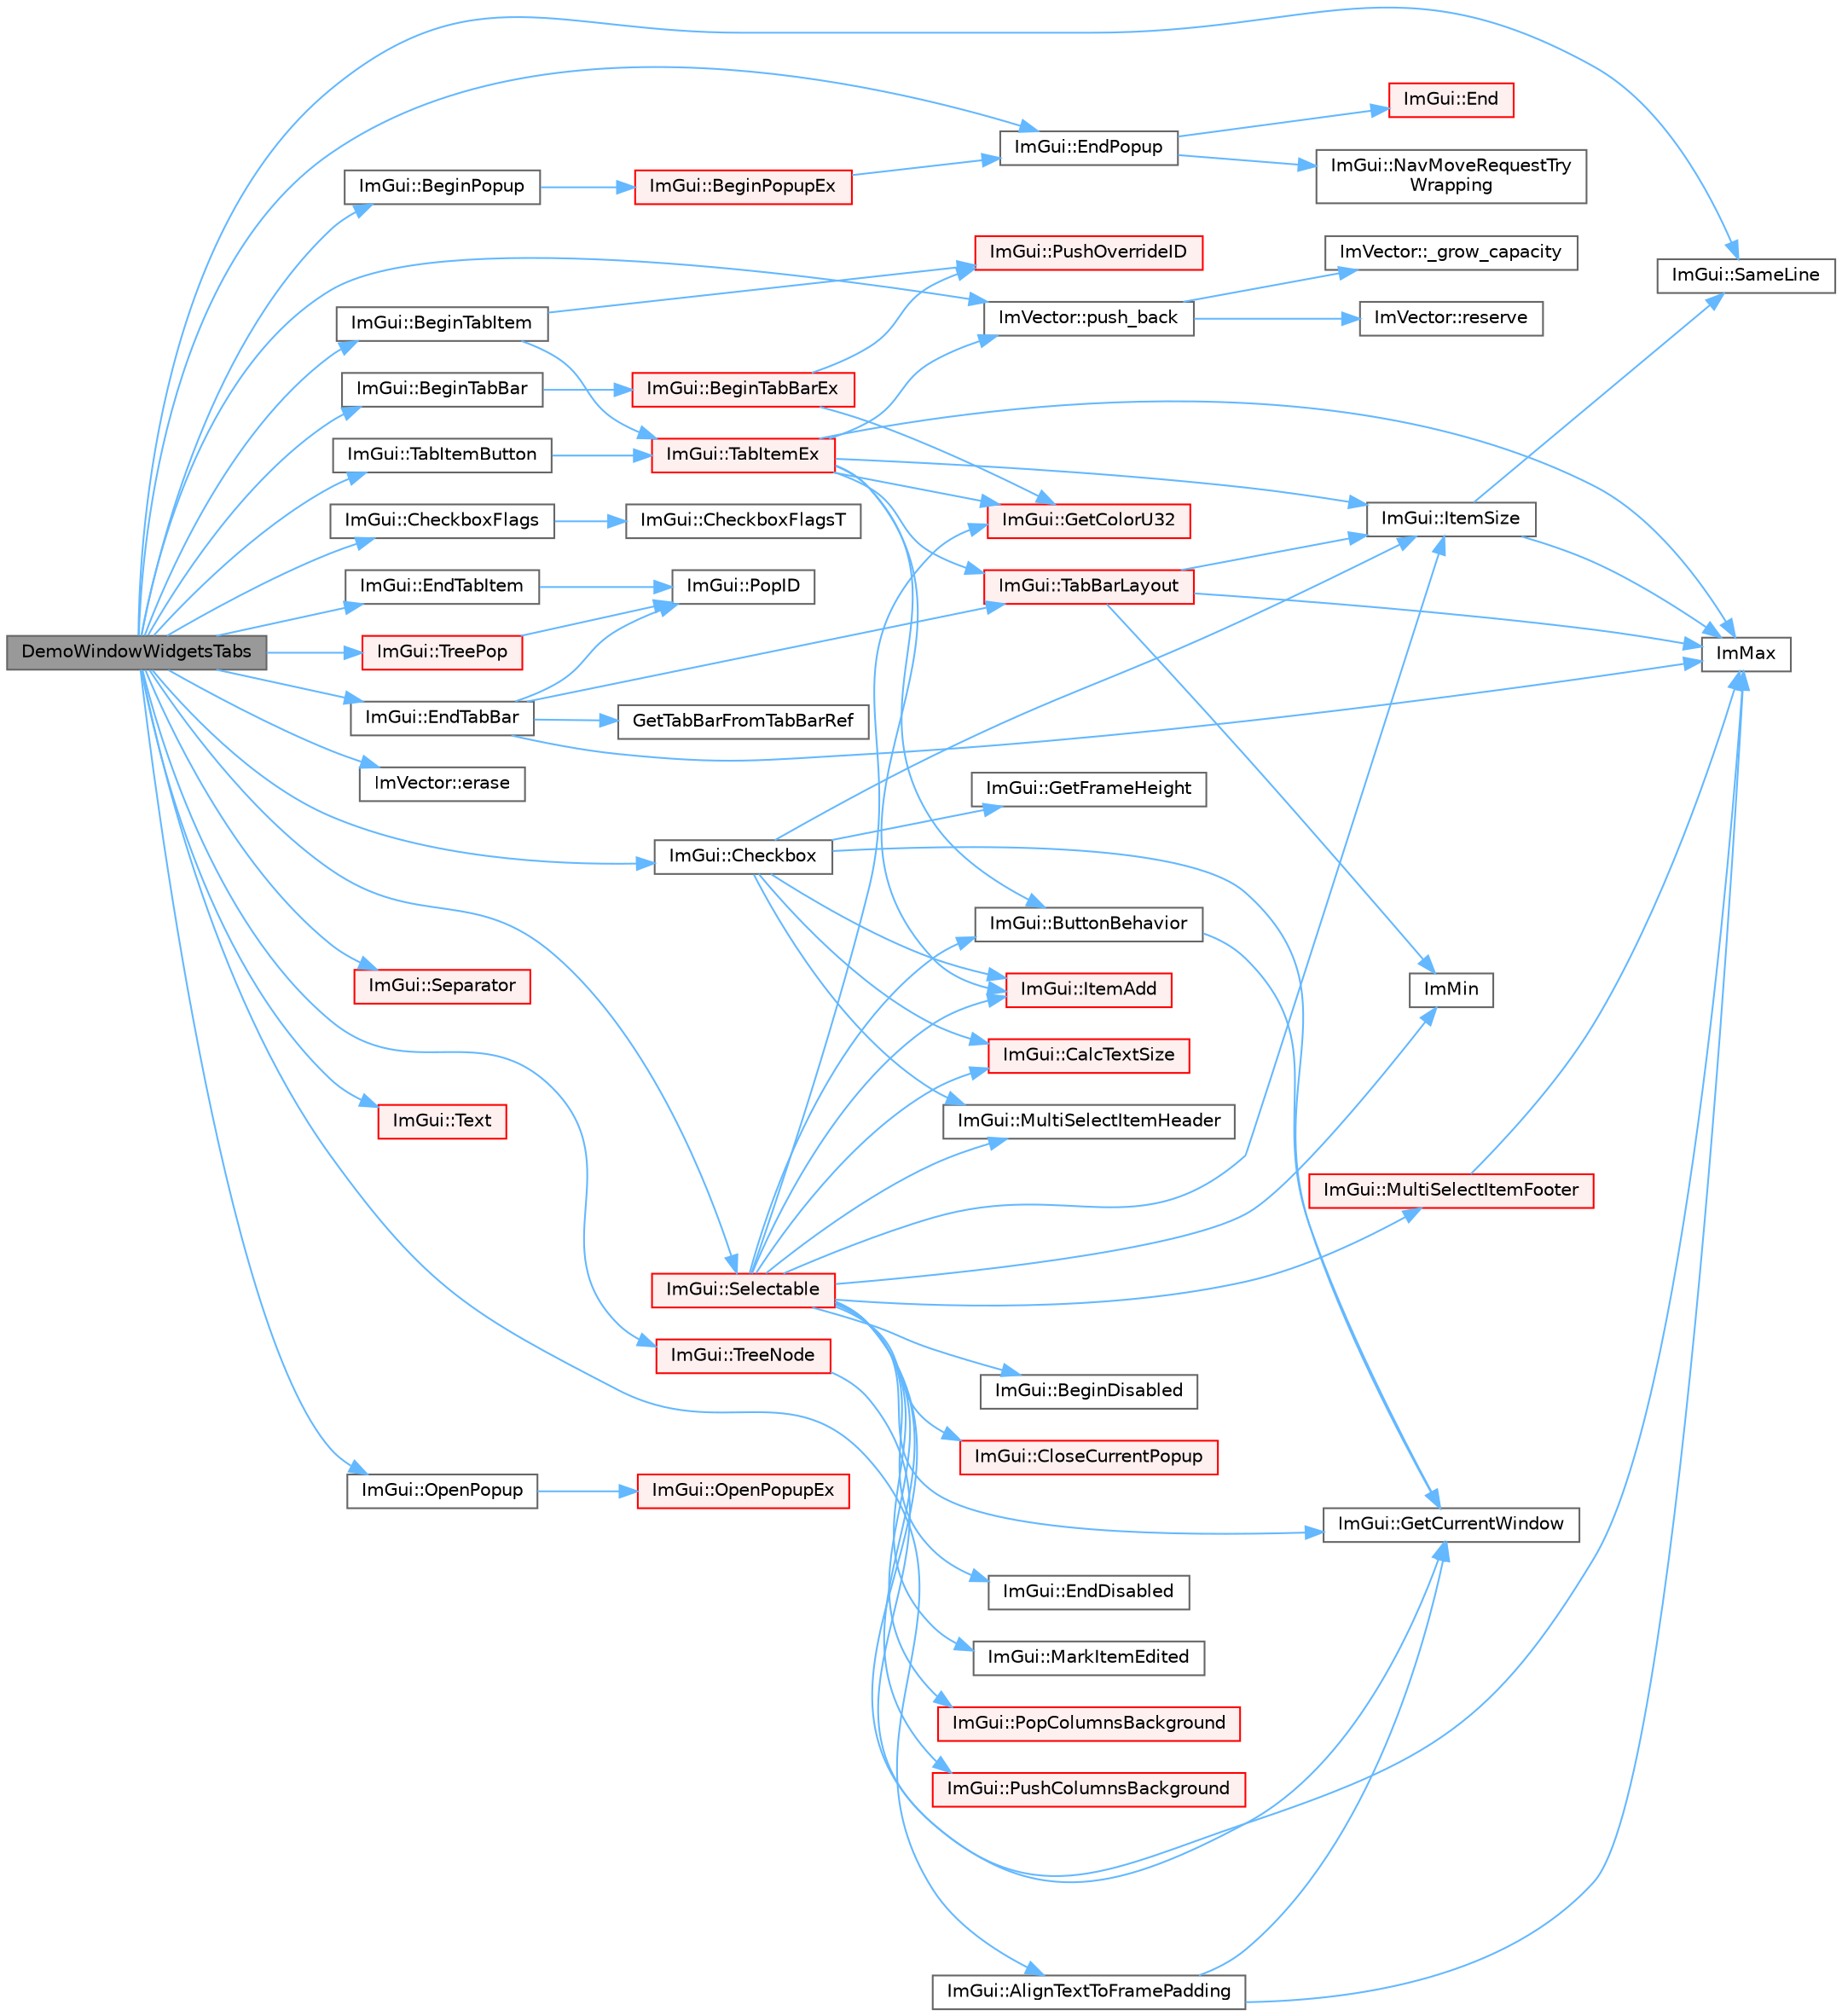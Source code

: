 digraph "DemoWindowWidgetsTabs"
{
 // LATEX_PDF_SIZE
  bgcolor="transparent";
  edge [fontname=Helvetica,fontsize=10,labelfontname=Helvetica,labelfontsize=10];
  node [fontname=Helvetica,fontsize=10,shape=box,height=0.2,width=0.4];
  rankdir="LR";
  Node1 [id="Node000001",label="DemoWindowWidgetsTabs",height=0.2,width=0.4,color="gray40", fillcolor="grey60", style="filled", fontcolor="black",tooltip=" "];
  Node1 -> Node2 [id="edge1_Node000001_Node000002",color="steelblue1",style="solid",tooltip=" "];
  Node2 [id="Node000002",label="ImGui::AlignTextToFramePadding",height=0.2,width=0.4,color="grey40", fillcolor="white", style="filled",URL="$namespace_im_gui.html#ae14be3a3bec106de7c91aaa2a9a558a1",tooltip=" "];
  Node2 -> Node3 [id="edge2_Node000002_Node000003",color="steelblue1",style="solid",tooltip=" "];
  Node3 [id="Node000003",label="ImGui::GetCurrentWindow",height=0.2,width=0.4,color="grey40", fillcolor="white", style="filled",URL="$namespace_im_gui.html#ac452417b5004ca16a814a72cff153526",tooltip=" "];
  Node2 -> Node4 [id="edge3_Node000002_Node000004",color="steelblue1",style="solid",tooltip=" "];
  Node4 [id="Node000004",label="ImMax",height=0.2,width=0.4,color="grey40", fillcolor="white", style="filled",URL="$imgui__internal_8h.html#a7667efd95147d0422f140917c71a9226",tooltip=" "];
  Node1 -> Node5 [id="edge4_Node000001_Node000005",color="steelblue1",style="solid",tooltip=" "];
  Node5 [id="Node000005",label="ImGui::BeginPopup",height=0.2,width=0.4,color="grey40", fillcolor="white", style="filled",URL="$namespace_im_gui.html#a10e213926d8ca212266bc5fbded1e026",tooltip=" "];
  Node5 -> Node6 [id="edge5_Node000005_Node000006",color="steelblue1",style="solid",tooltip=" "];
  Node6 [id="Node000006",label="ImGui::BeginPopupEx",height=0.2,width=0.4,color="red", fillcolor="#FFF0F0", style="filled",URL="$namespace_im_gui.html#a9bb87665314f24d473daefd570d43db1",tooltip=" "];
  Node6 -> Node247 [id="edge6_Node000006_Node000247",color="steelblue1",style="solid",tooltip=" "];
  Node247 [id="Node000247",label="ImGui::EndPopup",height=0.2,width=0.4,color="grey40", fillcolor="white", style="filled",URL="$namespace_im_gui.html#aa6a9b5696f2ea7eed7683425fc77b8f2",tooltip=" "];
  Node247 -> Node88 [id="edge7_Node000247_Node000088",color="steelblue1",style="solid",tooltip=" "];
  Node88 [id="Node000088",label="ImGui::End",height=0.2,width=0.4,color="red", fillcolor="#FFF0F0", style="filled",URL="$namespace_im_gui.html#a5479d93794a004c67ceb6d13f37c8254",tooltip=" "];
  Node247 -> Node205 [id="edge8_Node000247_Node000205",color="steelblue1",style="solid",tooltip=" "];
  Node205 [id="Node000205",label="ImGui::NavMoveRequestTry\lWrapping",height=0.2,width=0.4,color="grey40", fillcolor="white", style="filled",URL="$namespace_im_gui.html#a95a9a1a5411cccb918fc29a0b0d3f953",tooltip=" "];
  Node1 -> Node517 [id="edge9_Node000001_Node000517",color="steelblue1",style="solid",tooltip=" "];
  Node517 [id="Node000517",label="ImGui::BeginTabBar",height=0.2,width=0.4,color="grey40", fillcolor="white", style="filled",URL="$namespace_im_gui.html#ab930db04eeff13f78ae76382c52db7eb",tooltip=" "];
  Node517 -> Node518 [id="edge10_Node000517_Node000518",color="steelblue1",style="solid",tooltip=" "];
  Node518 [id="Node000518",label="ImGui::BeginTabBarEx",height=0.2,width=0.4,color="red", fillcolor="#FFF0F0", style="filled",URL="$namespace_im_gui.html#ae630dd2237aa12e9a306af817d8996c3",tooltip=" "];
  Node518 -> Node91 [id="edge11_Node000518_Node000091",color="steelblue1",style="solid",tooltip=" "];
  Node91 [id="Node000091",label="ImGui::GetColorU32",height=0.2,width=0.4,color="red", fillcolor="#FFF0F0", style="filled",URL="$namespace_im_gui.html#a0de2d9bd347d9866511eb8d014e62556",tooltip=" "];
  Node518 -> Node520 [id="edge12_Node000518_Node000520",color="steelblue1",style="solid",tooltip=" "];
  Node520 [id="Node000520",label="ImGui::PushOverrideID",height=0.2,width=0.4,color="red", fillcolor="#FFF0F0", style="filled",URL="$namespace_im_gui.html#acff64eb876d279cfe1cc6129ccd19930",tooltip=" "];
  Node1 -> Node522 [id="edge13_Node000001_Node000522",color="steelblue1",style="solid",tooltip=" "];
  Node522 [id="Node000522",label="ImGui::BeginTabItem",height=0.2,width=0.4,color="grey40", fillcolor="white", style="filled",URL="$namespace_im_gui.html#a4cee1ccc9018a298cfff90a704bde8ca",tooltip=" "];
  Node522 -> Node520 [id="edge14_Node000522_Node000520",color="steelblue1",style="solid",tooltip=" "];
  Node522 -> Node523 [id="edge15_Node000522_Node000523",color="steelblue1",style="solid",tooltip=" "];
  Node523 [id="Node000523",label="ImGui::TabItemEx",height=0.2,width=0.4,color="red", fillcolor="#FFF0F0", style="filled",URL="$namespace_im_gui.html#a4e0986fc689e7855cd9a9099dc87dac5",tooltip=" "];
  Node523 -> Node90 [id="edge16_Node000523_Node000090",color="steelblue1",style="solid",tooltip=" "];
  Node90 [id="Node000090",label="ImGui::ButtonBehavior",height=0.2,width=0.4,color="grey40", fillcolor="white", style="filled",URL="$namespace_im_gui.html#a65a4f18b1bc8ce0f351687922089f374",tooltip=" "];
  Node90 -> Node3 [id="edge17_Node000090_Node000003",color="steelblue1",style="solid",tooltip=" "];
  Node523 -> Node91 [id="edge18_Node000523_Node000091",color="steelblue1",style="solid",tooltip=" "];
  Node523 -> Node4 [id="edge19_Node000523_Node000004",color="steelblue1",style="solid",tooltip=" "];
  Node523 -> Node113 [id="edge20_Node000523_Node000113",color="steelblue1",style="solid",tooltip=" "];
  Node113 [id="Node000113",label="ImGui::ItemAdd",height=0.2,width=0.4,color="red", fillcolor="#FFF0F0", style="filled",URL="$namespace_im_gui.html#a0c2ccafc8d403c02a6590ac21157b9ac",tooltip=" "];
  Node523 -> Node174 [id="edge21_Node000523_Node000174",color="steelblue1",style="solid",tooltip=" "];
  Node174 [id="Node000174",label="ImGui::ItemSize",height=0.2,width=0.4,color="grey40", fillcolor="white", style="filled",URL="$namespace_im_gui.html#a4b5818a652d943ea54e0cec9fb3943d7",tooltip=" "];
  Node174 -> Node4 [id="edge22_Node000174_Node000004",color="steelblue1",style="solid",tooltip=" "];
  Node174 -> Node175 [id="edge23_Node000174_Node000175",color="steelblue1",style="solid",tooltip=" "];
  Node175 [id="Node000175",label="ImGui::SameLine",height=0.2,width=0.4,color="grey40", fillcolor="white", style="filled",URL="$namespace_im_gui.html#addd433eb3aae59119e341e80db474f66",tooltip=" "];
  Node523 -> Node101 [id="edge24_Node000523_Node000101",color="steelblue1",style="solid",tooltip=" "];
  Node101 [id="Node000101",label="ImVector::push_back",height=0.2,width=0.4,color="grey40", fillcolor="white", style="filled",URL="$struct_im_vector.html#aab5df48e0711a48bd12f3206e08c4108",tooltip=" "];
  Node101 -> Node102 [id="edge25_Node000101_Node000102",color="steelblue1",style="solid",tooltip=" "];
  Node102 [id="Node000102",label="ImVector::_grow_capacity",height=0.2,width=0.4,color="grey40", fillcolor="white", style="filled",URL="$struct_im_vector.html#a3a097635d464b1b70dc7d59996a88b28",tooltip=" "];
  Node101 -> Node103 [id="edge26_Node000101_Node000103",color="steelblue1",style="solid",tooltip=" "];
  Node103 [id="Node000103",label="ImVector::reserve",height=0.2,width=0.4,color="grey40", fillcolor="white", style="filled",URL="$struct_im_vector.html#a0f14f5736c3372157856eebb67123b75",tooltip=" "];
  Node523 -> Node209 [id="edge27_Node000523_Node000209",color="steelblue1",style="solid",tooltip=" "];
  Node209 [id="Node000209",label="ImGui::TabBarLayout",height=0.2,width=0.4,color="red", fillcolor="#FFF0F0", style="filled",URL="$namespace_im_gui.html#a1526bb8d42b3fa38e1c702500d1ff601",tooltip=" "];
  Node209 -> Node4 [id="edge28_Node000209_Node000004",color="steelblue1",style="solid",tooltip=" "];
  Node209 -> Node10 [id="edge29_Node000209_Node000010",color="steelblue1",style="solid",tooltip=" "];
  Node10 [id="Node000010",label="ImMin",height=0.2,width=0.4,color="grey40", fillcolor="white", style="filled",URL="$imgui__internal_8h.html#a7f9d7828066a9d61b5630adcdf4655d3",tooltip=" "];
  Node209 -> Node174 [id="edge30_Node000209_Node000174",color="steelblue1",style="solid",tooltip=" "];
  Node1 -> Node536 [id="edge31_Node000001_Node000536",color="steelblue1",style="solid",tooltip=" "];
  Node536 [id="Node000536",label="ImGui::Checkbox",height=0.2,width=0.4,color="grey40", fillcolor="white", style="filled",URL="$namespace_im_gui.html#a57d73c1d0ef807fef734d91024092027",tooltip=" "];
  Node536 -> Node143 [id="edge32_Node000536_Node000143",color="steelblue1",style="solid",tooltip=" "];
  Node143 [id="Node000143",label="ImGui::CalcTextSize",height=0.2,width=0.4,color="red", fillcolor="#FFF0F0", style="filled",URL="$namespace_im_gui.html#a848b9db6cc4a186751c0ecebcaadc33b",tooltip=" "];
  Node536 -> Node3 [id="edge33_Node000536_Node000003",color="steelblue1",style="solid",tooltip=" "];
  Node536 -> Node225 [id="edge34_Node000536_Node000225",color="steelblue1",style="solid",tooltip=" "];
  Node225 [id="Node000225",label="ImGui::GetFrameHeight",height=0.2,width=0.4,color="grey40", fillcolor="white", style="filled",URL="$namespace_im_gui.html#ae560f17cf3262017cee888d1eb77f294",tooltip=" "];
  Node536 -> Node113 [id="edge35_Node000536_Node000113",color="steelblue1",style="solid",tooltip=" "];
  Node536 -> Node174 [id="edge36_Node000536_Node000174",color="steelblue1",style="solid",tooltip=" "];
  Node536 -> Node288 [id="edge37_Node000536_Node000288",color="steelblue1",style="solid",tooltip=" "];
  Node288 [id="Node000288",label="ImGui::MultiSelectItemHeader",height=0.2,width=0.4,color="grey40", fillcolor="white", style="filled",URL="$namespace_im_gui.html#a42a98da805c3612b26b829e0567fdc0f",tooltip=" "];
  Node1 -> Node537 [id="edge38_Node000001_Node000537",color="steelblue1",style="solid",tooltip=" "];
  Node537 [id="Node000537",label="ImGui::CheckboxFlags",height=0.2,width=0.4,color="grey40", fillcolor="white", style="filled",URL="$namespace_im_gui.html#ab40105d09d9fa234721901da6e196a65",tooltip=" "];
  Node537 -> Node538 [id="edge39_Node000537_Node000538",color="steelblue1",style="solid",tooltip=" "];
  Node538 [id="Node000538",label="ImGui::CheckboxFlagsT",height=0.2,width=0.4,color="grey40", fillcolor="white", style="filled",URL="$namespace_im_gui.html#a7d9caed9bd337c54cf2a9dbdf913db26",tooltip=" "];
  Node1 -> Node247 [id="edge40_Node000001_Node000247",color="steelblue1",style="solid",tooltip=" "];
  Node1 -> Node207 [id="edge41_Node000001_Node000207",color="steelblue1",style="solid",tooltip=" "];
  Node207 [id="Node000207",label="ImGui::EndTabBar",height=0.2,width=0.4,color="grey40", fillcolor="white", style="filled",URL="$namespace_im_gui.html#a864b8ece257d4e30569f0349752ad928",tooltip=" "];
  Node207 -> Node208 [id="edge42_Node000207_Node000208",color="steelblue1",style="solid",tooltip=" "];
  Node208 [id="Node000208",label="GetTabBarFromTabBarRef",height=0.2,width=0.4,color="grey40", fillcolor="white", style="filled",URL="$imgui__widgets_8cpp.html#a6ce8e0ae4534a882c54629a82548bd68",tooltip=" "];
  Node207 -> Node4 [id="edge43_Node000207_Node000004",color="steelblue1",style="solid",tooltip=" "];
  Node207 -> Node98 [id="edge44_Node000207_Node000098",color="steelblue1",style="solid",tooltip=" "];
  Node98 [id="Node000098",label="ImGui::PopID",height=0.2,width=0.4,color="grey40", fillcolor="white", style="filled",URL="$namespace_im_gui.html#aba0b2d8f890a5d435ae43d0c4a2d4dd1",tooltip=" "];
  Node207 -> Node209 [id="edge45_Node000207_Node000209",color="steelblue1",style="solid",tooltip=" "];
  Node1 -> Node539 [id="edge46_Node000001_Node000539",color="steelblue1",style="solid",tooltip=" "];
  Node539 [id="Node000539",label="ImGui::EndTabItem",height=0.2,width=0.4,color="grey40", fillcolor="white", style="filled",URL="$namespace_im_gui.html#a42abffd6af88c1362535514925e1358b",tooltip=" "];
  Node539 -> Node98 [id="edge47_Node000539_Node000098",color="steelblue1",style="solid",tooltip=" "];
  Node1 -> Node158 [id="edge48_Node000001_Node000158",color="steelblue1",style="solid",tooltip=" "];
  Node158 [id="Node000158",label="ImVector::erase",height=0.2,width=0.4,color="grey40", fillcolor="white", style="filled",URL="$struct_im_vector.html#a2f88ac70791f2da6d4168d7b29f38f1e",tooltip=" "];
  Node1 -> Node540 [id="edge49_Node000001_Node000540",color="steelblue1",style="solid",tooltip=" "];
  Node540 [id="Node000540",label="ImGui::OpenPopup",height=0.2,width=0.4,color="grey40", fillcolor="white", style="filled",URL="$namespace_im_gui.html#a9e1be94ca8c4d48a20b230cdfc9b18c5",tooltip=" "];
  Node540 -> Node262 [id="edge50_Node000540_Node000262",color="steelblue1",style="solid",tooltip=" "];
  Node262 [id="Node000262",label="ImGui::OpenPopupEx",height=0.2,width=0.4,color="red", fillcolor="#FFF0F0", style="filled",URL="$namespace_im_gui.html#ac1570338b44e1f1311055db7ae41c47b",tooltip=" "];
  Node1 -> Node101 [id="edge51_Node000001_Node000101",color="steelblue1",style="solid",tooltip=" "];
  Node1 -> Node175 [id="edge52_Node000001_Node000175",color="steelblue1",style="solid",tooltip=" "];
  Node1 -> Node280 [id="edge53_Node000001_Node000280",color="steelblue1",style="solid",tooltip=" "];
  Node280 [id="Node000280",label="ImGui::Selectable",height=0.2,width=0.4,color="red", fillcolor="#FFF0F0", style="filled",URL="$namespace_im_gui.html#af98575238bda183a523df19fb447af60",tooltip=" "];
  Node280 -> Node281 [id="edge54_Node000280_Node000281",color="steelblue1",style="solid",tooltip=" "];
  Node281 [id="Node000281",label="ImGui::BeginDisabled",height=0.2,width=0.4,color="grey40", fillcolor="white", style="filled",URL="$namespace_im_gui.html#ae90e9a26f01d0d45f6bf7ca720d170d1",tooltip=" "];
  Node280 -> Node90 [id="edge55_Node000280_Node000090",color="steelblue1",style="solid",tooltip=" "];
  Node280 -> Node143 [id="edge56_Node000280_Node000143",color="steelblue1",style="solid",tooltip=" "];
  Node280 -> Node282 [id="edge57_Node000280_Node000282",color="steelblue1",style="solid",tooltip=" "];
  Node282 [id="Node000282",label="ImGui::CloseCurrentPopup",height=0.2,width=0.4,color="red", fillcolor="#FFF0F0", style="filled",URL="$namespace_im_gui.html#aeaec6479834db7918260fc082107f90b",tooltip=" "];
  Node280 -> Node171 [id="edge58_Node000280_Node000171",color="steelblue1",style="solid",tooltip=" "];
  Node171 [id="Node000171",label="ImGui::EndDisabled",height=0.2,width=0.4,color="grey40", fillcolor="white", style="filled",URL="$namespace_im_gui.html#a9e6088c6c690ddff1302b6e42b380733",tooltip=" "];
  Node280 -> Node91 [id="edge59_Node000280_Node000091",color="steelblue1",style="solid",tooltip=" "];
  Node280 -> Node3 [id="edge60_Node000280_Node000003",color="steelblue1",style="solid",tooltip=" "];
  Node280 -> Node4 [id="edge61_Node000280_Node000004",color="steelblue1",style="solid",tooltip=" "];
  Node280 -> Node10 [id="edge62_Node000280_Node000010",color="steelblue1",style="solid",tooltip=" "];
  Node280 -> Node113 [id="edge63_Node000280_Node000113",color="steelblue1",style="solid",tooltip=" "];
  Node280 -> Node174 [id="edge64_Node000280_Node000174",color="steelblue1",style="solid",tooltip=" "];
  Node280 -> Node283 [id="edge65_Node000280_Node000283",color="steelblue1",style="solid",tooltip=" "];
  Node283 [id="Node000283",label="ImGui::MarkItemEdited",height=0.2,width=0.4,color="grey40", fillcolor="white", style="filled",URL="$namespace_im_gui.html#a83036681a36fbee2d35b5b57a1ef72e6",tooltip=" "];
  Node280 -> Node284 [id="edge66_Node000280_Node000284",color="steelblue1",style="solid",tooltip=" "];
  Node284 [id="Node000284",label="ImGui::MultiSelectItemFooter",height=0.2,width=0.4,color="red", fillcolor="#FFF0F0", style="filled",URL="$namespace_im_gui.html#a69762bfb0eaf3daa730895737bce05e5",tooltip=" "];
  Node284 -> Node4 [id="edge67_Node000284_Node000004",color="steelblue1",style="solid",tooltip=" "];
  Node280 -> Node288 [id="edge68_Node000280_Node000288",color="steelblue1",style="solid",tooltip=" "];
  Node280 -> Node289 [id="edge69_Node000280_Node000289",color="steelblue1",style="solid",tooltip=" "];
  Node289 [id="Node000289",label="ImGui::PopColumnsBackground",height=0.2,width=0.4,color="red", fillcolor="#FFF0F0", style="filled",URL="$namespace_im_gui.html#a27c737fa1fc79164fc7d840e858b1845",tooltip=" "];
  Node280 -> Node292 [id="edge70_Node000280_Node000292",color="steelblue1",style="solid",tooltip=" "];
  Node292 [id="Node000292",label="ImGui::PushColumnsBackground",height=0.2,width=0.4,color="red", fillcolor="#FFF0F0", style="filled",URL="$namespace_im_gui.html#a39f557bf00d94069a41b0d40bd72c522",tooltip=" "];
  Node1 -> Node336 [id="edge71_Node000001_Node000336",color="steelblue1",style="solid",tooltip=" "];
  Node336 [id="Node000336",label="ImGui::Separator",height=0.2,width=0.4,color="red", fillcolor="#FFF0F0", style="filled",URL="$namespace_im_gui.html#a191123597a5084d003c8beac7eeb029e",tooltip=" "];
  Node1 -> Node541 [id="edge72_Node000001_Node000541",color="steelblue1",style="solid",tooltip=" "];
  Node541 [id="Node000541",label="ImGui::TabItemButton",height=0.2,width=0.4,color="grey40", fillcolor="white", style="filled",URL="$namespace_im_gui.html#a1dbc539ac5b49e9445c4573607e6d60d",tooltip=" "];
  Node541 -> Node523 [id="edge73_Node000541_Node000523",color="steelblue1",style="solid",tooltip=" "];
  Node1 -> Node542 [id="edge74_Node000001_Node000542",color="steelblue1",style="solid",tooltip=" "];
  Node542 [id="Node000542",label="ImGui::Text",height=0.2,width=0.4,color="red", fillcolor="#FFF0F0", style="filled",URL="$namespace_im_gui.html#a9e7b83611fe441d54fad2effb4bf4965",tooltip=" "];
  Node1 -> Node543 [id="edge75_Node000001_Node000543",color="steelblue1",style="solid",tooltip=" "];
  Node543 [id="Node000543",label="ImGui::TreeNode",height=0.2,width=0.4,color="red", fillcolor="#FFF0F0", style="filled",URL="$namespace_im_gui.html#a4dff507ce8bbe0da9556bb50b1e60d7f",tooltip=" "];
  Node543 -> Node3 [id="edge76_Node000543_Node000003",color="steelblue1",style="solid",tooltip=" "];
  Node1 -> Node357 [id="edge77_Node000001_Node000357",color="steelblue1",style="solid",tooltip=" "];
  Node357 [id="Node000357",label="ImGui::TreePop",height=0.2,width=0.4,color="red", fillcolor="#FFF0F0", style="filled",URL="$namespace_im_gui.html#a41ecf265e5f678c78fc9c30b3cf2077f",tooltip=" "];
  Node357 -> Node98 [id="edge78_Node000357_Node000098",color="steelblue1",style="solid",tooltip=" "];
}
